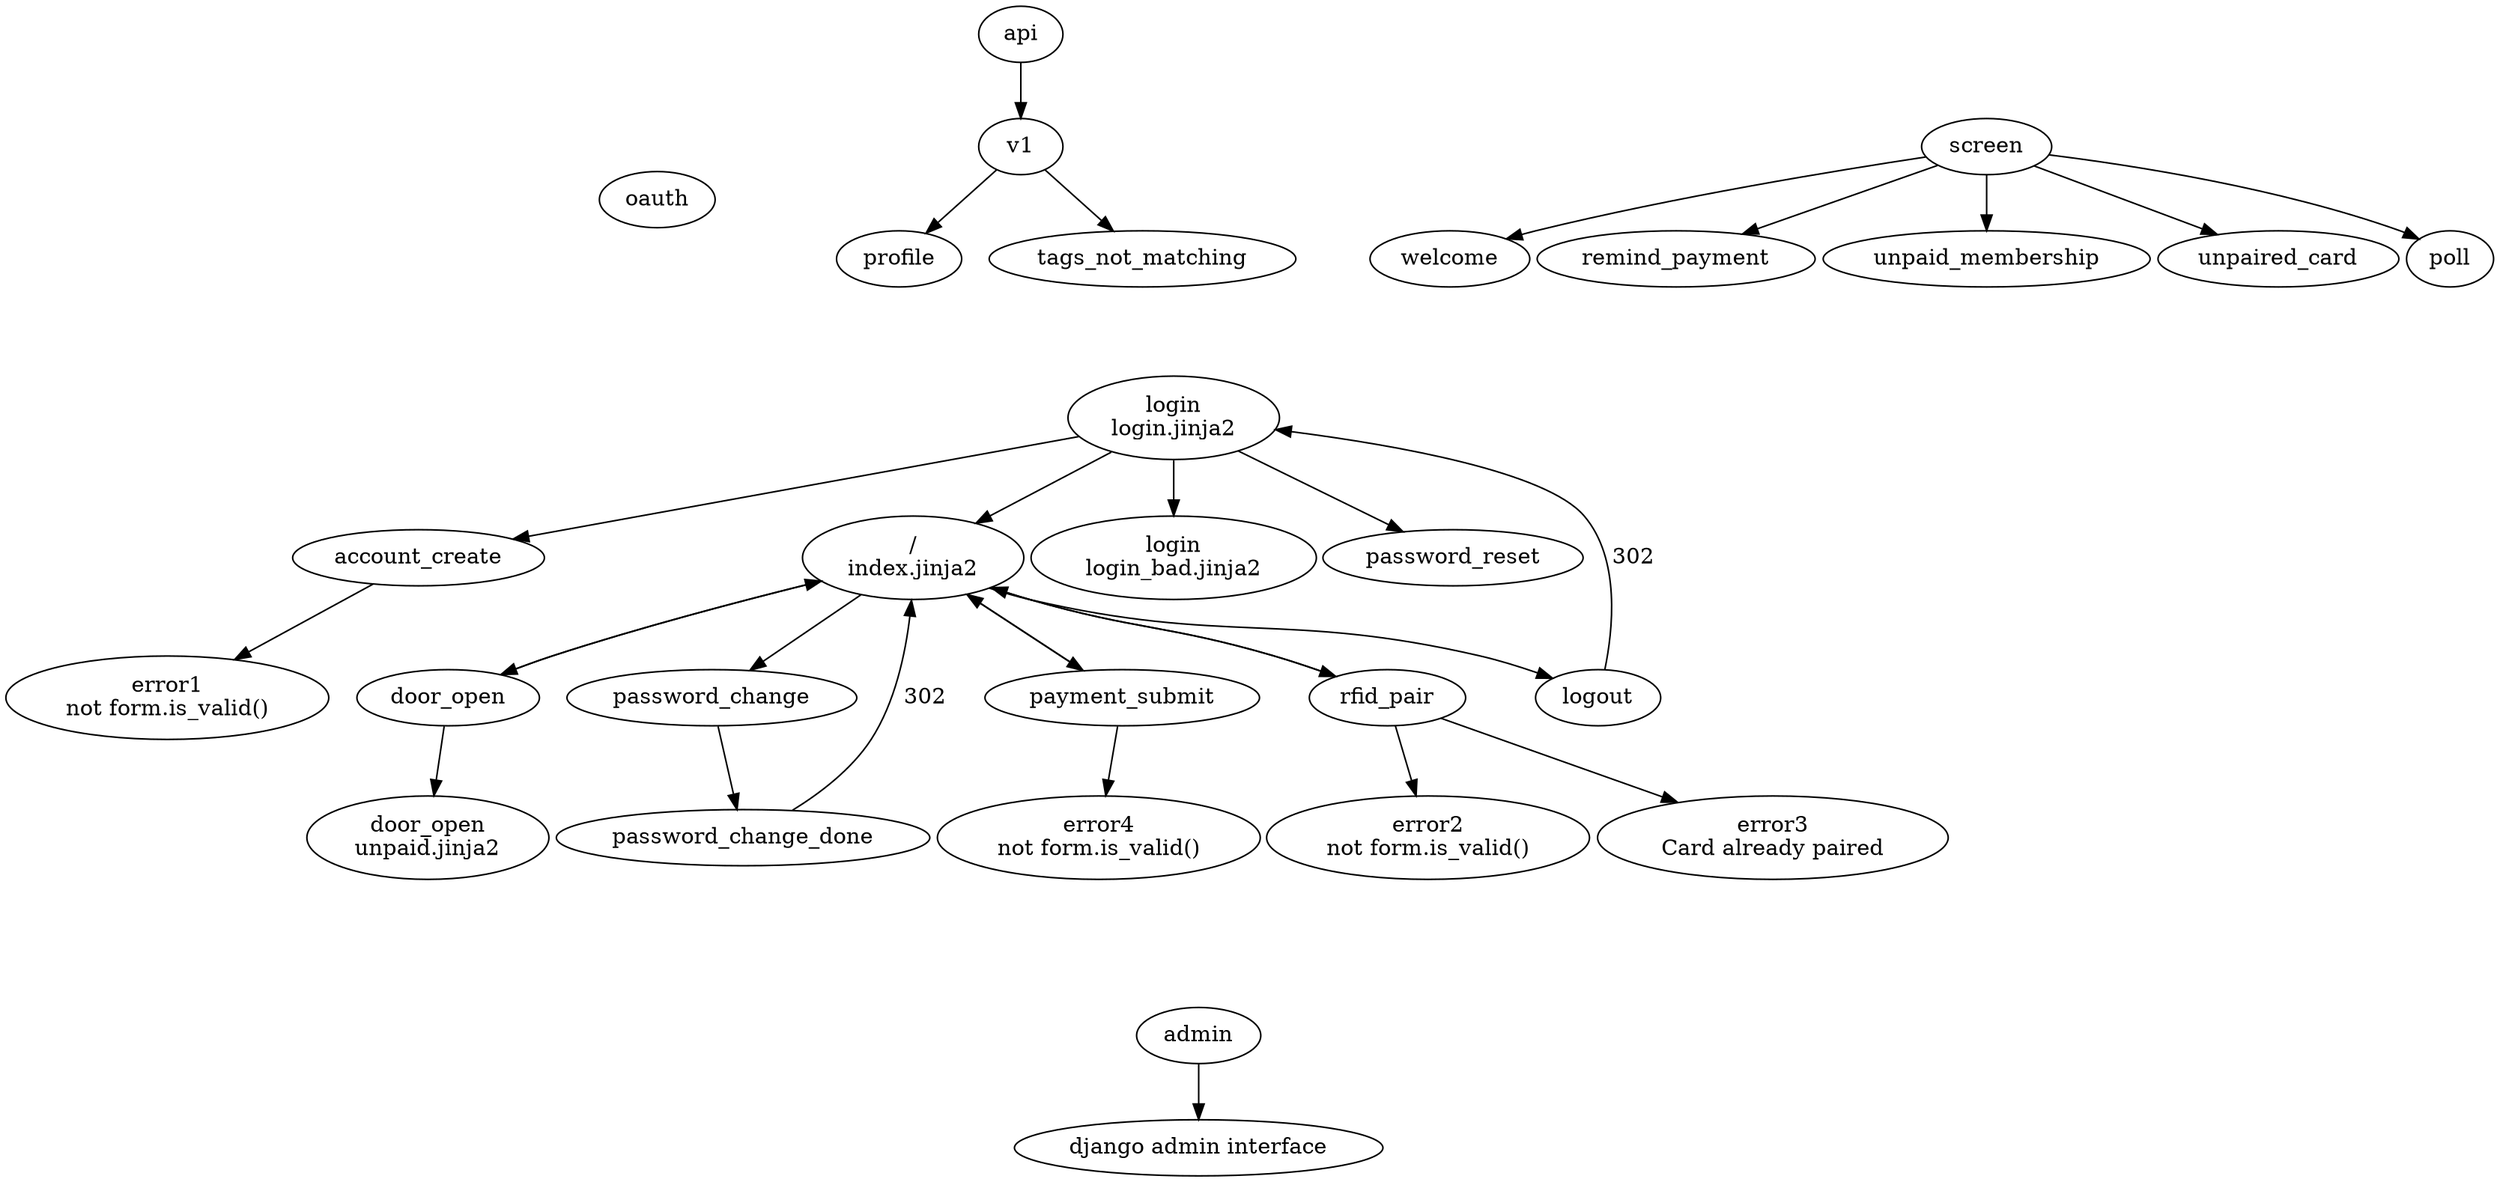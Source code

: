 #
# Outline of the various pages and how they link to each other
#

digraph g{
    pack=true;

    # All the templates, with internal names for them
    account_create;
    index [label="/\nindex.jinja2"];
    login [label="\N\nlogin.jinja2"];
    login_bad [label="login\nlogin_bad.jinja2"];
    door_open_bad [label="door_open\nunpaid.jinja2"];

    error1 [label="\N\nnot form.is_valid()"];
    error2 [label="\N\nnot form.is_valid()"];
    error3 [label="\N\nCard already paired"];
    error4 [label="\N\nnot form.is_valid()"];

    login -> login_bad [label=post];
    login -> password_reset;
    login -> account_create [label=post];
    login -> index [label=post];

    account_create -> error1;

    index -> door_open;
    door_open -> door_open_bad;
    door_open -> index [label=302];

    index -> password_change;
    password_change -> password_change_done [label=post];
    password_change_done -> index [label=302];

    index -> payment_submit [label=post];
    payment_submit -> index [label=302];
    payment_submit -> error4;

    index -> rfid_pair [label=post];
    rfid_pair -> index [label=302];
    rfid_pair -> error2;
    rfid_pair -> error3;

    index -> logout;
    logout -> login [label=302];

    admin -> "django admin interface";

    screen -> welcome;
    screen -> remind_payment;
    screen -> unpaid_membership;
    screen -> unpaired_card;
    screen -> poll;

    oauth;

    api -> v1;
    v1 -> profile;
    v1 -> tags_not_matching;
}
